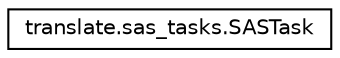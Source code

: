 digraph "Graphical Class Hierarchy"
{
  edge [fontname="Helvetica",fontsize="10",labelfontname="Helvetica",labelfontsize="10"];
  node [fontname="Helvetica",fontsize="10",shape=record];
  rankdir="LR";
  Node1 [label="translate.sas_tasks.SASTask",height=0.2,width=0.4,color="black", fillcolor="white", style="filled",URL="$classtranslate_1_1sas__tasks_1_1SASTask.html"];
}
